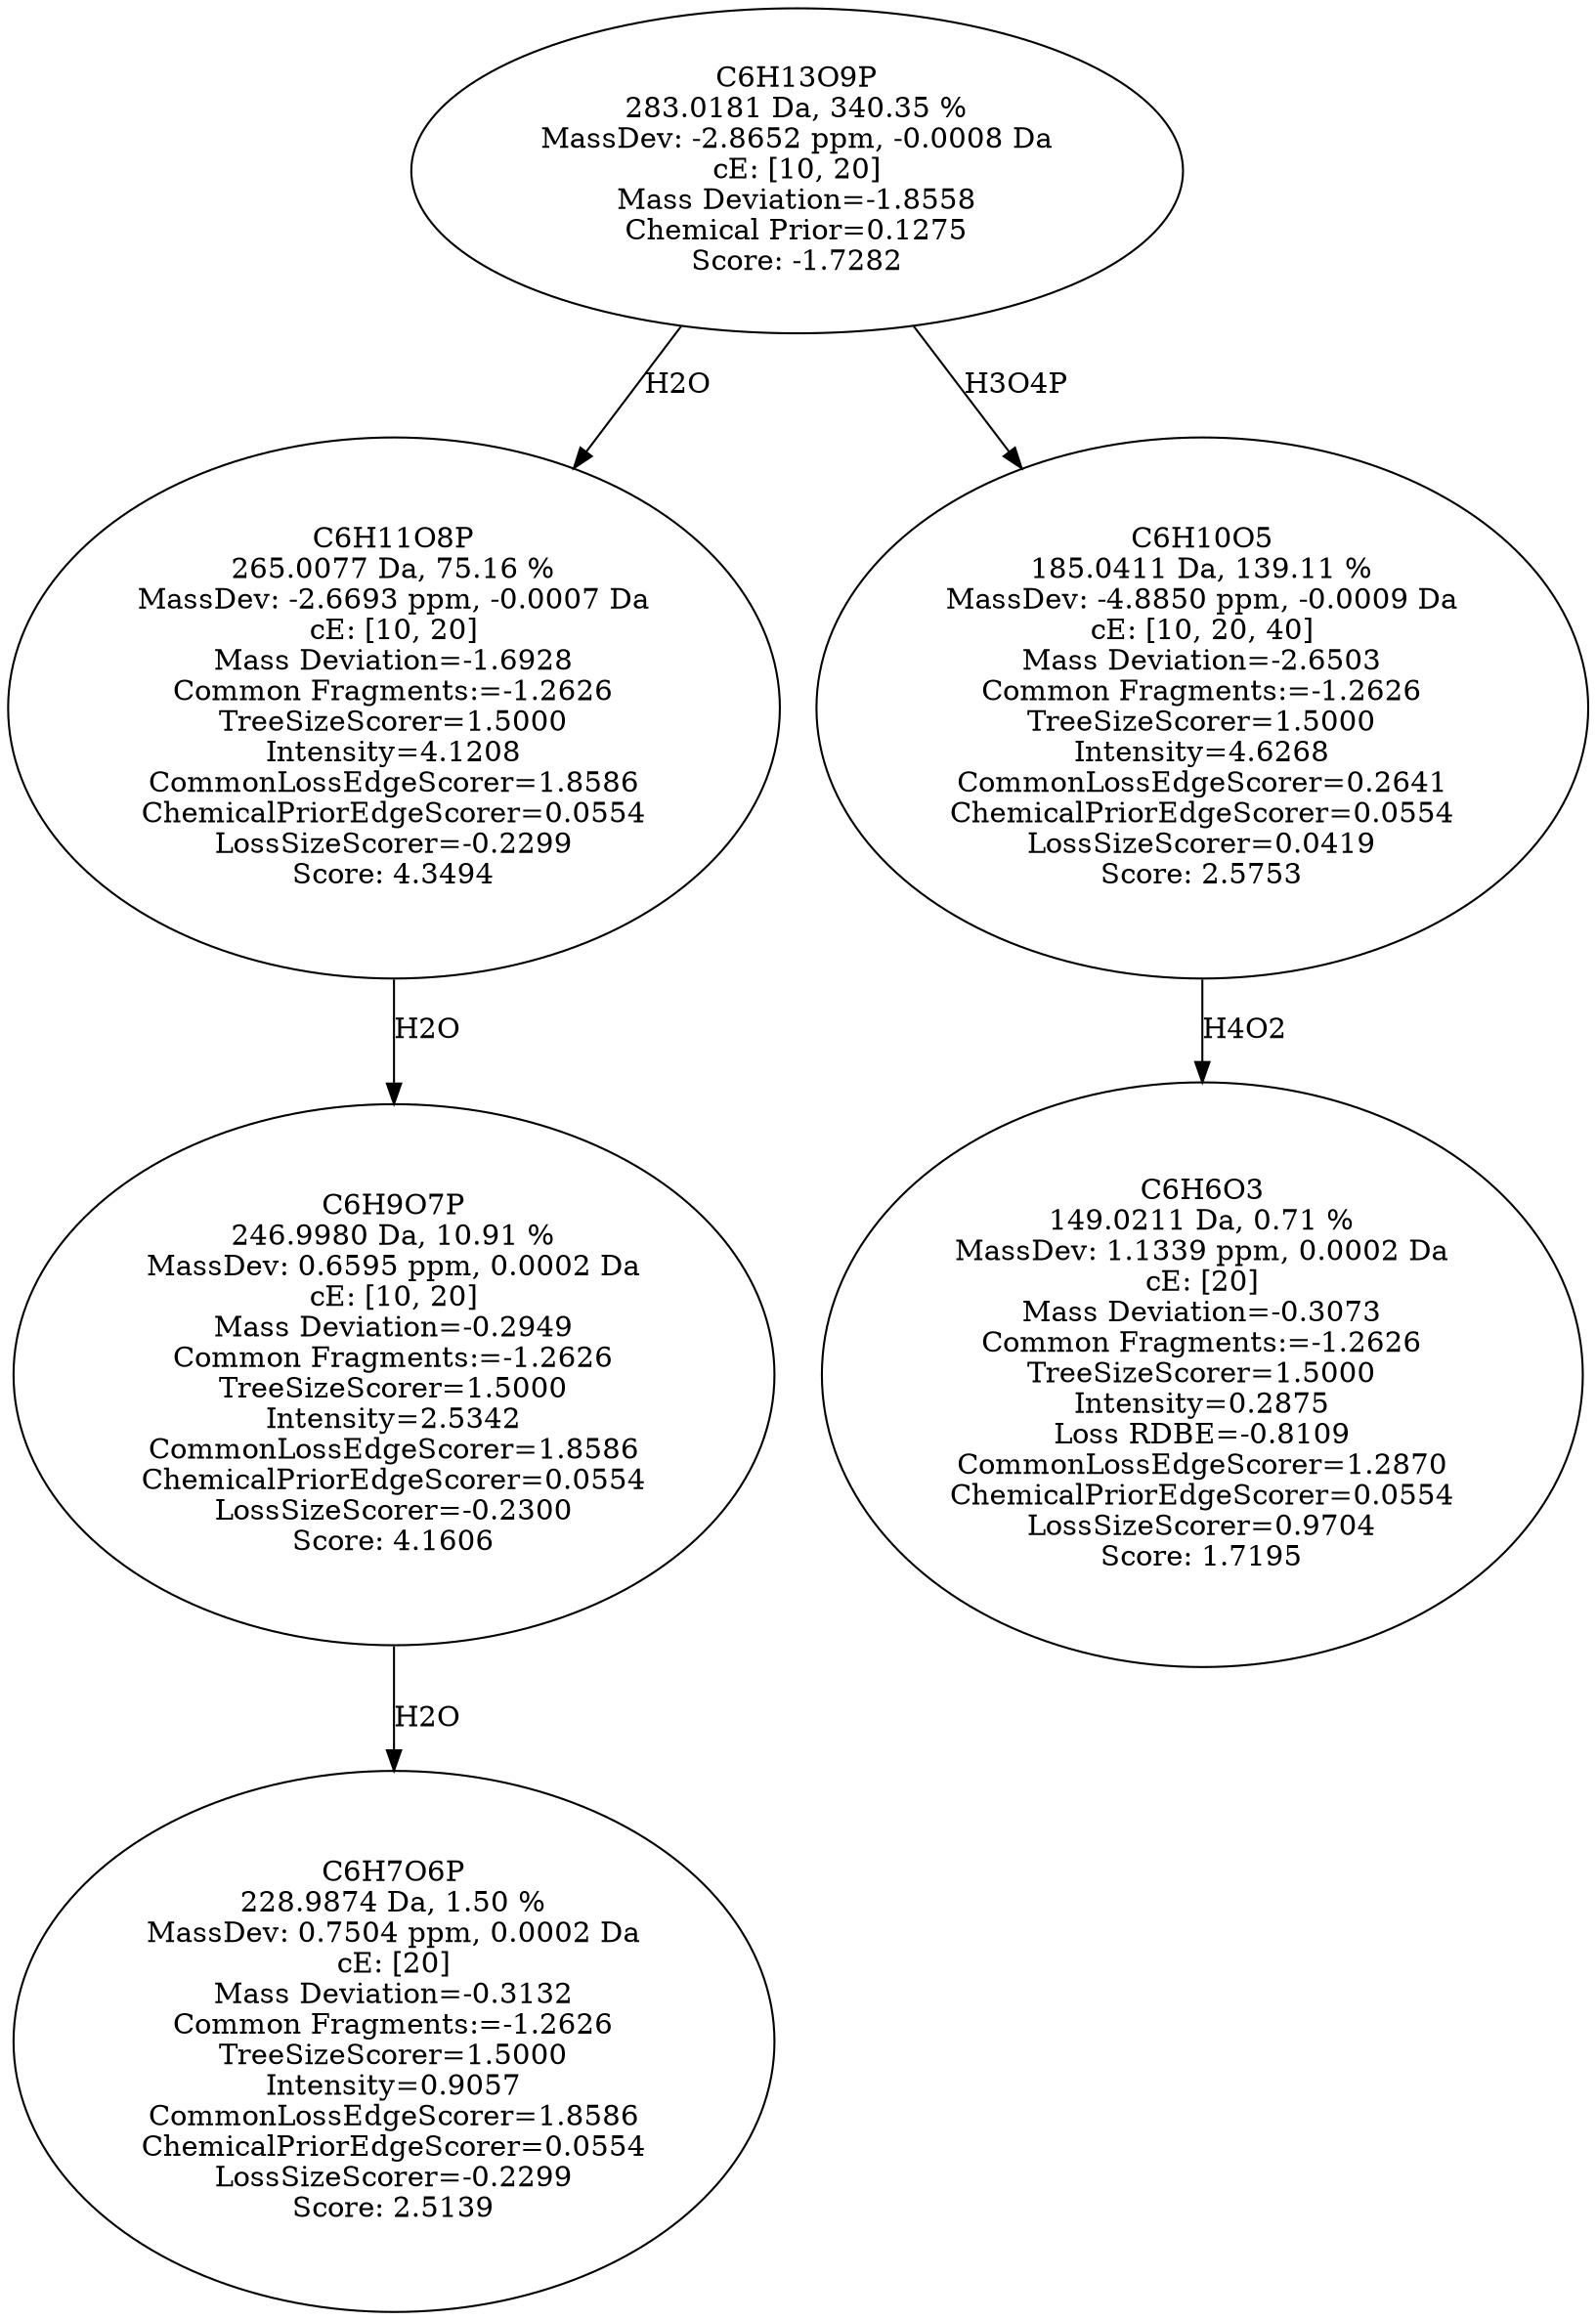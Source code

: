 strict digraph {
v1 [label="C6H7O6P\n228.9874 Da, 1.50 %\nMassDev: 0.7504 ppm, 0.0002 Da\ncE: [20]\nMass Deviation=-0.3132\nCommon Fragments:=-1.2626\nTreeSizeScorer=1.5000\nIntensity=0.9057\nCommonLossEdgeScorer=1.8586\nChemicalPriorEdgeScorer=0.0554\nLossSizeScorer=-0.2299\nScore: 2.5139"];
v2 [label="C6H9O7P\n246.9980 Da, 10.91 %\nMassDev: 0.6595 ppm, 0.0002 Da\ncE: [10, 20]\nMass Deviation=-0.2949\nCommon Fragments:=-1.2626\nTreeSizeScorer=1.5000\nIntensity=2.5342\nCommonLossEdgeScorer=1.8586\nChemicalPriorEdgeScorer=0.0554\nLossSizeScorer=-0.2300\nScore: 4.1606"];
v3 [label="C6H11O8P\n265.0077 Da, 75.16 %\nMassDev: -2.6693 ppm, -0.0007 Da\ncE: [10, 20]\nMass Deviation=-1.6928\nCommon Fragments:=-1.2626\nTreeSizeScorer=1.5000\nIntensity=4.1208\nCommonLossEdgeScorer=1.8586\nChemicalPriorEdgeScorer=0.0554\nLossSizeScorer=-0.2299\nScore: 4.3494"];
v4 [label="C6H6O3\n149.0211 Da, 0.71 %\nMassDev: 1.1339 ppm, 0.0002 Da\ncE: [20]\nMass Deviation=-0.3073\nCommon Fragments:=-1.2626\nTreeSizeScorer=1.5000\nIntensity=0.2875\nLoss RDBE=-0.8109\nCommonLossEdgeScorer=1.2870\nChemicalPriorEdgeScorer=0.0554\nLossSizeScorer=0.9704\nScore: 1.7195"];
v5 [label="C6H10O5\n185.0411 Da, 139.11 %\nMassDev: -4.8850 ppm, -0.0009 Da\ncE: [10, 20, 40]\nMass Deviation=-2.6503\nCommon Fragments:=-1.2626\nTreeSizeScorer=1.5000\nIntensity=4.6268\nCommonLossEdgeScorer=0.2641\nChemicalPriorEdgeScorer=0.0554\nLossSizeScorer=0.0419\nScore: 2.5753"];
v6 [label="C6H13O9P\n283.0181 Da, 340.35 %\nMassDev: -2.8652 ppm, -0.0008 Da\ncE: [10, 20]\nMass Deviation=-1.8558\nChemical Prior=0.1275\nScore: -1.7282"];
v2 -> v1 [label="H2O"];
v3 -> v2 [label="H2O"];
v6 -> v3 [label="H2O"];
v5 -> v4 [label="H4O2"];
v6 -> v5 [label="H3O4P"];
}